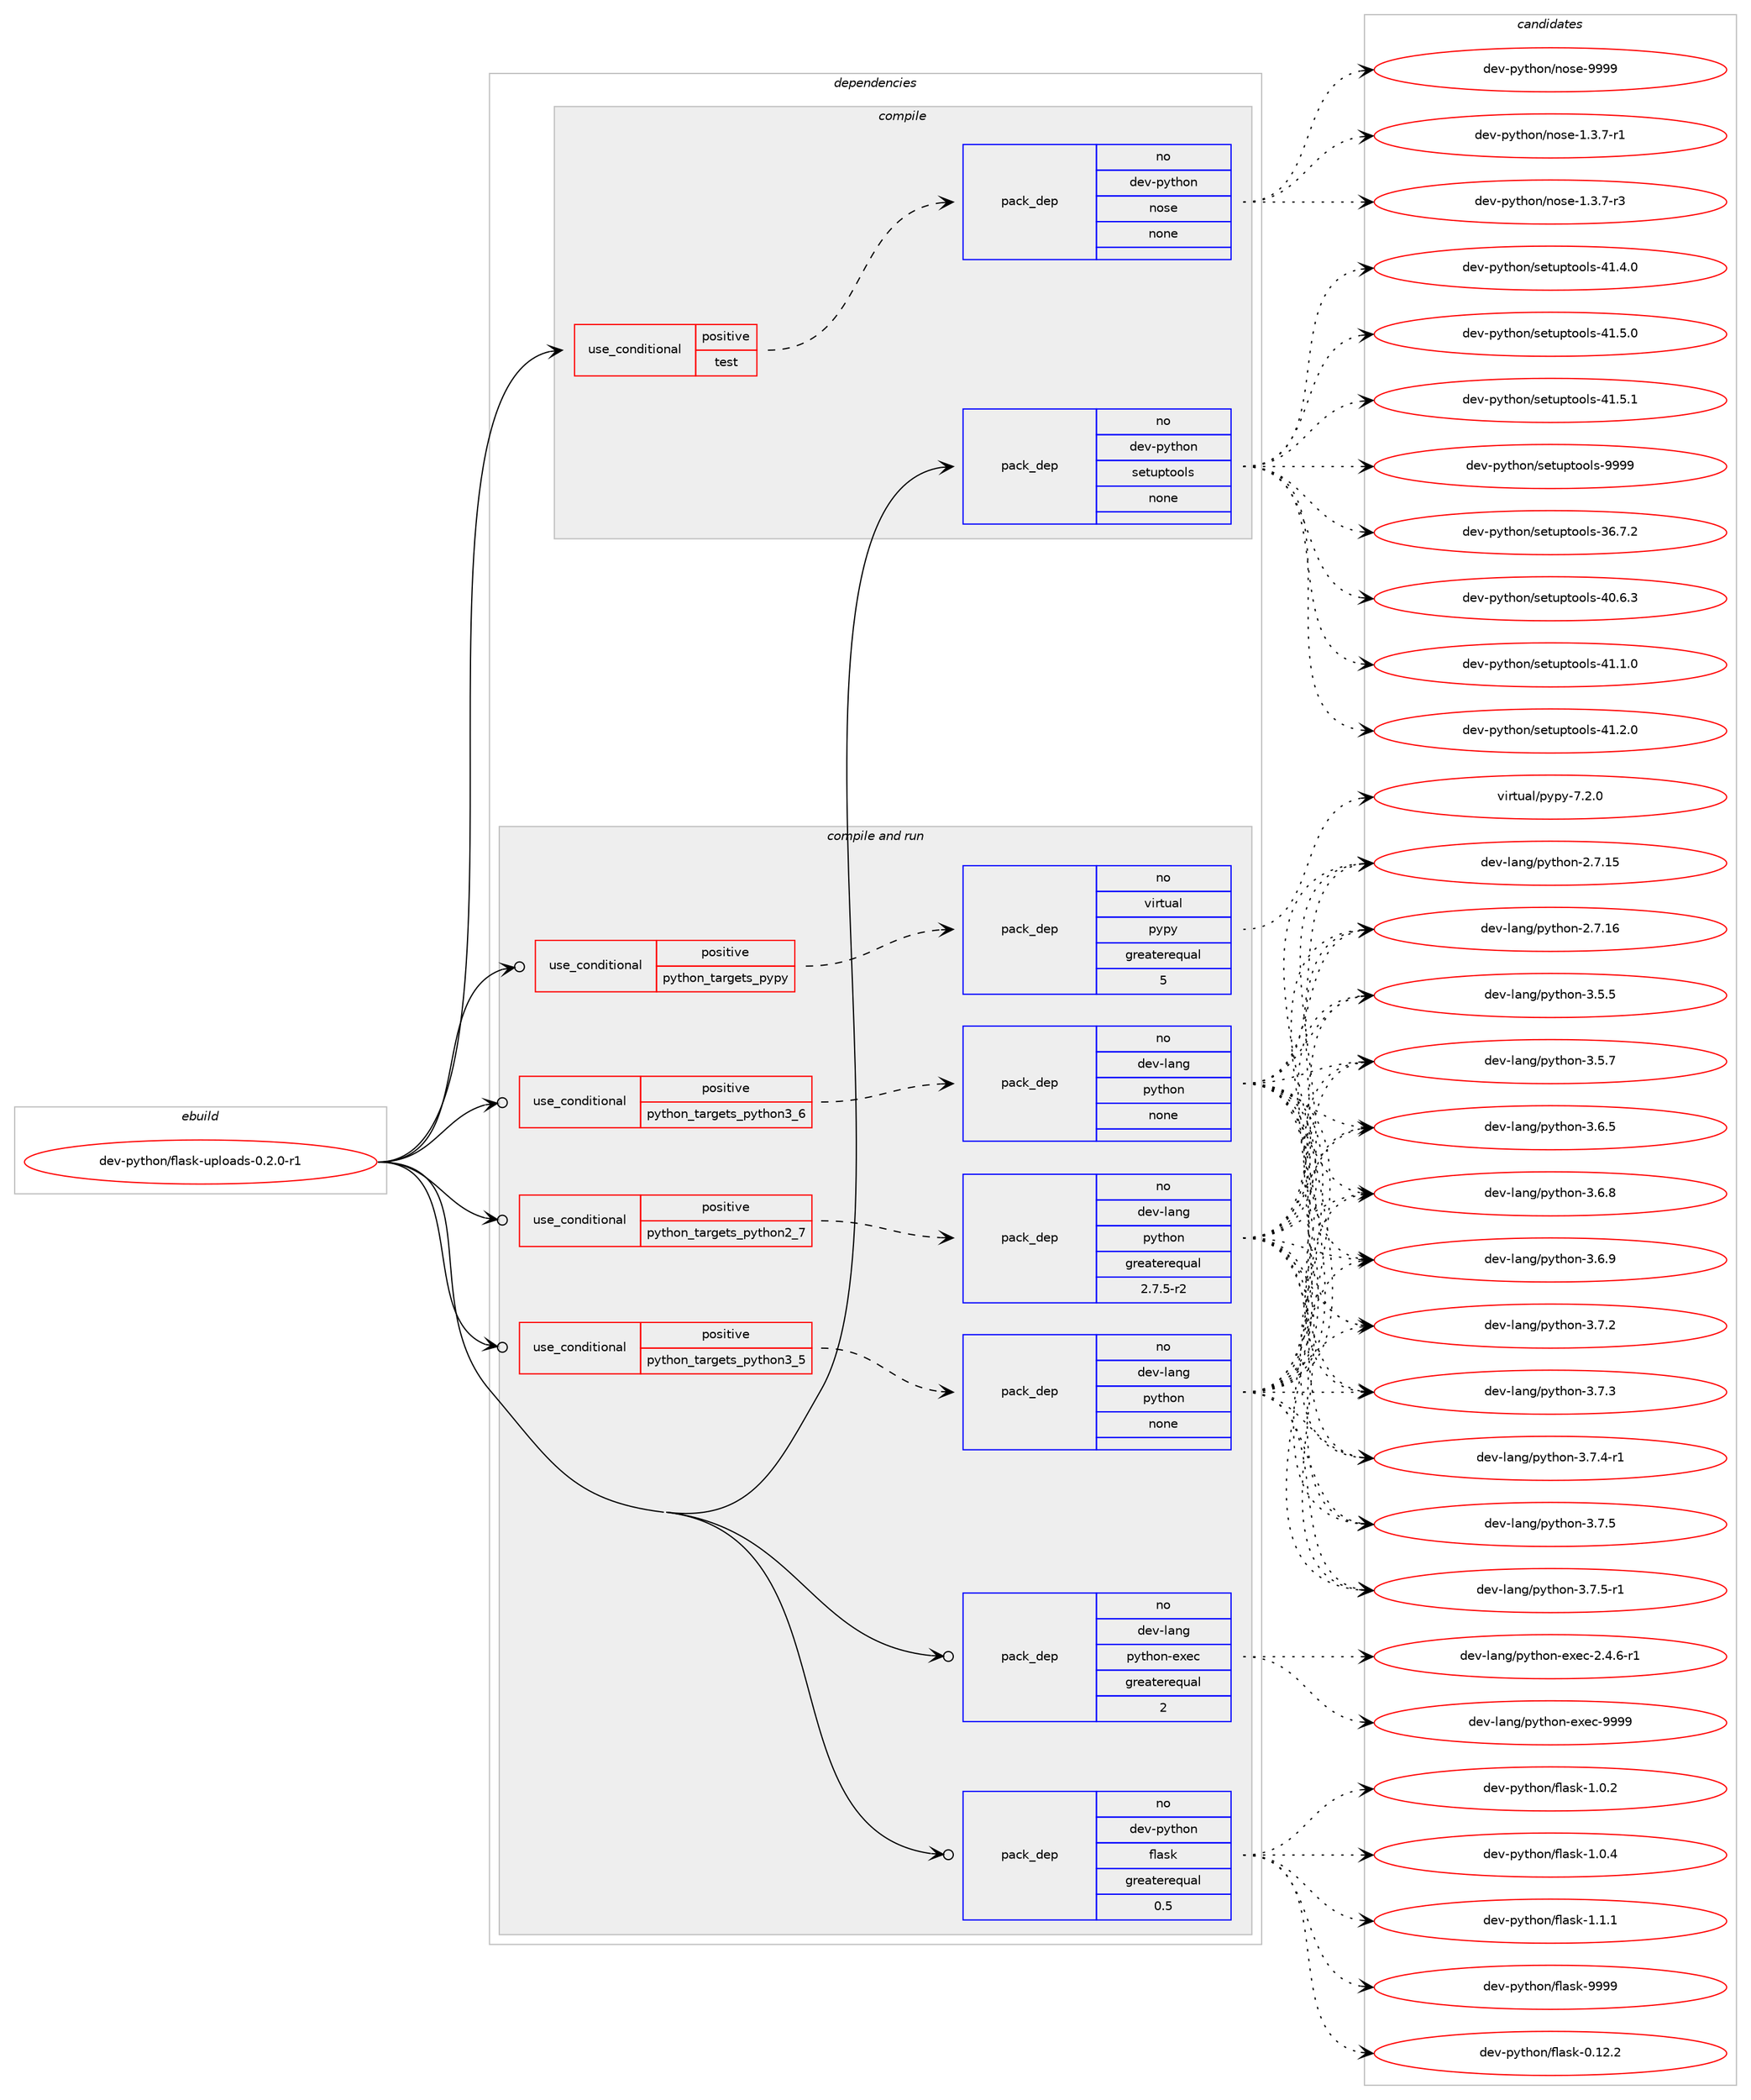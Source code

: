 digraph prolog {

# *************
# Graph options
# *************

newrank=true;
concentrate=true;
compound=true;
graph [rankdir=LR,fontname=Helvetica,fontsize=10,ranksep=1.5];#, ranksep=2.5, nodesep=0.2];
edge  [arrowhead=vee];
node  [fontname=Helvetica,fontsize=10];

# **********
# The ebuild
# **********

subgraph cluster_leftcol {
color=gray;
rank=same;
label=<<i>ebuild</i>>;
id [label="dev-python/flask-uploads-0.2.0-r1", color=red, width=4, href="../dev-python/flask-uploads-0.2.0-r1.svg"];
}

# ****************
# The dependencies
# ****************

subgraph cluster_midcol {
color=gray;
label=<<i>dependencies</i>>;
subgraph cluster_compile {
fillcolor="#eeeeee";
style=filled;
label=<<i>compile</i>>;
subgraph cond139669 {
dependency605561 [label=<<TABLE BORDER="0" CELLBORDER="1" CELLSPACING="0" CELLPADDING="4"><TR><TD ROWSPAN="3" CELLPADDING="10">use_conditional</TD></TR><TR><TD>positive</TD></TR><TR><TD>test</TD></TR></TABLE>>, shape=none, color=red];
subgraph pack454095 {
dependency605562 [label=<<TABLE BORDER="0" CELLBORDER="1" CELLSPACING="0" CELLPADDING="4" WIDTH="220"><TR><TD ROWSPAN="6" CELLPADDING="30">pack_dep</TD></TR><TR><TD WIDTH="110">no</TD></TR><TR><TD>dev-python</TD></TR><TR><TD>nose</TD></TR><TR><TD>none</TD></TR><TR><TD></TD></TR></TABLE>>, shape=none, color=blue];
}
dependency605561:e -> dependency605562:w [weight=20,style="dashed",arrowhead="vee"];
}
id:e -> dependency605561:w [weight=20,style="solid",arrowhead="vee"];
subgraph pack454096 {
dependency605563 [label=<<TABLE BORDER="0" CELLBORDER="1" CELLSPACING="0" CELLPADDING="4" WIDTH="220"><TR><TD ROWSPAN="6" CELLPADDING="30">pack_dep</TD></TR><TR><TD WIDTH="110">no</TD></TR><TR><TD>dev-python</TD></TR><TR><TD>setuptools</TD></TR><TR><TD>none</TD></TR><TR><TD></TD></TR></TABLE>>, shape=none, color=blue];
}
id:e -> dependency605563:w [weight=20,style="solid",arrowhead="vee"];
}
subgraph cluster_compileandrun {
fillcolor="#eeeeee";
style=filled;
label=<<i>compile and run</i>>;
subgraph cond139670 {
dependency605564 [label=<<TABLE BORDER="0" CELLBORDER="1" CELLSPACING="0" CELLPADDING="4"><TR><TD ROWSPAN="3" CELLPADDING="10">use_conditional</TD></TR><TR><TD>positive</TD></TR><TR><TD>python_targets_pypy</TD></TR></TABLE>>, shape=none, color=red];
subgraph pack454097 {
dependency605565 [label=<<TABLE BORDER="0" CELLBORDER="1" CELLSPACING="0" CELLPADDING="4" WIDTH="220"><TR><TD ROWSPAN="6" CELLPADDING="30">pack_dep</TD></TR><TR><TD WIDTH="110">no</TD></TR><TR><TD>virtual</TD></TR><TR><TD>pypy</TD></TR><TR><TD>greaterequal</TD></TR><TR><TD>5</TD></TR></TABLE>>, shape=none, color=blue];
}
dependency605564:e -> dependency605565:w [weight=20,style="dashed",arrowhead="vee"];
}
id:e -> dependency605564:w [weight=20,style="solid",arrowhead="odotvee"];
subgraph cond139671 {
dependency605566 [label=<<TABLE BORDER="0" CELLBORDER="1" CELLSPACING="0" CELLPADDING="4"><TR><TD ROWSPAN="3" CELLPADDING="10">use_conditional</TD></TR><TR><TD>positive</TD></TR><TR><TD>python_targets_python2_7</TD></TR></TABLE>>, shape=none, color=red];
subgraph pack454098 {
dependency605567 [label=<<TABLE BORDER="0" CELLBORDER="1" CELLSPACING="0" CELLPADDING="4" WIDTH="220"><TR><TD ROWSPAN="6" CELLPADDING="30">pack_dep</TD></TR><TR><TD WIDTH="110">no</TD></TR><TR><TD>dev-lang</TD></TR><TR><TD>python</TD></TR><TR><TD>greaterequal</TD></TR><TR><TD>2.7.5-r2</TD></TR></TABLE>>, shape=none, color=blue];
}
dependency605566:e -> dependency605567:w [weight=20,style="dashed",arrowhead="vee"];
}
id:e -> dependency605566:w [weight=20,style="solid",arrowhead="odotvee"];
subgraph cond139672 {
dependency605568 [label=<<TABLE BORDER="0" CELLBORDER="1" CELLSPACING="0" CELLPADDING="4"><TR><TD ROWSPAN="3" CELLPADDING="10">use_conditional</TD></TR><TR><TD>positive</TD></TR><TR><TD>python_targets_python3_5</TD></TR></TABLE>>, shape=none, color=red];
subgraph pack454099 {
dependency605569 [label=<<TABLE BORDER="0" CELLBORDER="1" CELLSPACING="0" CELLPADDING="4" WIDTH="220"><TR><TD ROWSPAN="6" CELLPADDING="30">pack_dep</TD></TR><TR><TD WIDTH="110">no</TD></TR><TR><TD>dev-lang</TD></TR><TR><TD>python</TD></TR><TR><TD>none</TD></TR><TR><TD></TD></TR></TABLE>>, shape=none, color=blue];
}
dependency605568:e -> dependency605569:w [weight=20,style="dashed",arrowhead="vee"];
}
id:e -> dependency605568:w [weight=20,style="solid",arrowhead="odotvee"];
subgraph cond139673 {
dependency605570 [label=<<TABLE BORDER="0" CELLBORDER="1" CELLSPACING="0" CELLPADDING="4"><TR><TD ROWSPAN="3" CELLPADDING="10">use_conditional</TD></TR><TR><TD>positive</TD></TR><TR><TD>python_targets_python3_6</TD></TR></TABLE>>, shape=none, color=red];
subgraph pack454100 {
dependency605571 [label=<<TABLE BORDER="0" CELLBORDER="1" CELLSPACING="0" CELLPADDING="4" WIDTH="220"><TR><TD ROWSPAN="6" CELLPADDING="30">pack_dep</TD></TR><TR><TD WIDTH="110">no</TD></TR><TR><TD>dev-lang</TD></TR><TR><TD>python</TD></TR><TR><TD>none</TD></TR><TR><TD></TD></TR></TABLE>>, shape=none, color=blue];
}
dependency605570:e -> dependency605571:w [weight=20,style="dashed",arrowhead="vee"];
}
id:e -> dependency605570:w [weight=20,style="solid",arrowhead="odotvee"];
subgraph pack454101 {
dependency605572 [label=<<TABLE BORDER="0" CELLBORDER="1" CELLSPACING="0" CELLPADDING="4" WIDTH="220"><TR><TD ROWSPAN="6" CELLPADDING="30">pack_dep</TD></TR><TR><TD WIDTH="110">no</TD></TR><TR><TD>dev-lang</TD></TR><TR><TD>python-exec</TD></TR><TR><TD>greaterequal</TD></TR><TR><TD>2</TD></TR></TABLE>>, shape=none, color=blue];
}
id:e -> dependency605572:w [weight=20,style="solid",arrowhead="odotvee"];
subgraph pack454102 {
dependency605573 [label=<<TABLE BORDER="0" CELLBORDER="1" CELLSPACING="0" CELLPADDING="4" WIDTH="220"><TR><TD ROWSPAN="6" CELLPADDING="30">pack_dep</TD></TR><TR><TD WIDTH="110">no</TD></TR><TR><TD>dev-python</TD></TR><TR><TD>flask</TD></TR><TR><TD>greaterequal</TD></TR><TR><TD>0.5</TD></TR></TABLE>>, shape=none, color=blue];
}
id:e -> dependency605573:w [weight=20,style="solid",arrowhead="odotvee"];
}
subgraph cluster_run {
fillcolor="#eeeeee";
style=filled;
label=<<i>run</i>>;
}
}

# **************
# The candidates
# **************

subgraph cluster_choices {
rank=same;
color=gray;
label=<<i>candidates</i>>;

subgraph choice454095 {
color=black;
nodesep=1;
choice10010111845112121116104111110471101111151014549465146554511449 [label="dev-python/nose-1.3.7-r1", color=red, width=4,href="../dev-python/nose-1.3.7-r1.svg"];
choice10010111845112121116104111110471101111151014549465146554511451 [label="dev-python/nose-1.3.7-r3", color=red, width=4,href="../dev-python/nose-1.3.7-r3.svg"];
choice10010111845112121116104111110471101111151014557575757 [label="dev-python/nose-9999", color=red, width=4,href="../dev-python/nose-9999.svg"];
dependency605562:e -> choice10010111845112121116104111110471101111151014549465146554511449:w [style=dotted,weight="100"];
dependency605562:e -> choice10010111845112121116104111110471101111151014549465146554511451:w [style=dotted,weight="100"];
dependency605562:e -> choice10010111845112121116104111110471101111151014557575757:w [style=dotted,weight="100"];
}
subgraph choice454096 {
color=black;
nodesep=1;
choice100101118451121211161041111104711510111611711211611111110811545515446554650 [label="dev-python/setuptools-36.7.2", color=red, width=4,href="../dev-python/setuptools-36.7.2.svg"];
choice100101118451121211161041111104711510111611711211611111110811545524846544651 [label="dev-python/setuptools-40.6.3", color=red, width=4,href="../dev-python/setuptools-40.6.3.svg"];
choice100101118451121211161041111104711510111611711211611111110811545524946494648 [label="dev-python/setuptools-41.1.0", color=red, width=4,href="../dev-python/setuptools-41.1.0.svg"];
choice100101118451121211161041111104711510111611711211611111110811545524946504648 [label="dev-python/setuptools-41.2.0", color=red, width=4,href="../dev-python/setuptools-41.2.0.svg"];
choice100101118451121211161041111104711510111611711211611111110811545524946524648 [label="dev-python/setuptools-41.4.0", color=red, width=4,href="../dev-python/setuptools-41.4.0.svg"];
choice100101118451121211161041111104711510111611711211611111110811545524946534648 [label="dev-python/setuptools-41.5.0", color=red, width=4,href="../dev-python/setuptools-41.5.0.svg"];
choice100101118451121211161041111104711510111611711211611111110811545524946534649 [label="dev-python/setuptools-41.5.1", color=red, width=4,href="../dev-python/setuptools-41.5.1.svg"];
choice10010111845112121116104111110471151011161171121161111111081154557575757 [label="dev-python/setuptools-9999", color=red, width=4,href="../dev-python/setuptools-9999.svg"];
dependency605563:e -> choice100101118451121211161041111104711510111611711211611111110811545515446554650:w [style=dotted,weight="100"];
dependency605563:e -> choice100101118451121211161041111104711510111611711211611111110811545524846544651:w [style=dotted,weight="100"];
dependency605563:e -> choice100101118451121211161041111104711510111611711211611111110811545524946494648:w [style=dotted,weight="100"];
dependency605563:e -> choice100101118451121211161041111104711510111611711211611111110811545524946504648:w [style=dotted,weight="100"];
dependency605563:e -> choice100101118451121211161041111104711510111611711211611111110811545524946524648:w [style=dotted,weight="100"];
dependency605563:e -> choice100101118451121211161041111104711510111611711211611111110811545524946534648:w [style=dotted,weight="100"];
dependency605563:e -> choice100101118451121211161041111104711510111611711211611111110811545524946534649:w [style=dotted,weight="100"];
dependency605563:e -> choice10010111845112121116104111110471151011161171121161111111081154557575757:w [style=dotted,weight="100"];
}
subgraph choice454097 {
color=black;
nodesep=1;
choice1181051141161179710847112121112121455546504648 [label="virtual/pypy-7.2.0", color=red, width=4,href="../virtual/pypy-7.2.0.svg"];
dependency605565:e -> choice1181051141161179710847112121112121455546504648:w [style=dotted,weight="100"];
}
subgraph choice454098 {
color=black;
nodesep=1;
choice10010111845108971101034711212111610411111045504655464953 [label="dev-lang/python-2.7.15", color=red, width=4,href="../dev-lang/python-2.7.15.svg"];
choice10010111845108971101034711212111610411111045504655464954 [label="dev-lang/python-2.7.16", color=red, width=4,href="../dev-lang/python-2.7.16.svg"];
choice100101118451089711010347112121116104111110455146534653 [label="dev-lang/python-3.5.5", color=red, width=4,href="../dev-lang/python-3.5.5.svg"];
choice100101118451089711010347112121116104111110455146534655 [label="dev-lang/python-3.5.7", color=red, width=4,href="../dev-lang/python-3.5.7.svg"];
choice100101118451089711010347112121116104111110455146544653 [label="dev-lang/python-3.6.5", color=red, width=4,href="../dev-lang/python-3.6.5.svg"];
choice100101118451089711010347112121116104111110455146544656 [label="dev-lang/python-3.6.8", color=red, width=4,href="../dev-lang/python-3.6.8.svg"];
choice100101118451089711010347112121116104111110455146544657 [label="dev-lang/python-3.6.9", color=red, width=4,href="../dev-lang/python-3.6.9.svg"];
choice100101118451089711010347112121116104111110455146554650 [label="dev-lang/python-3.7.2", color=red, width=4,href="../dev-lang/python-3.7.2.svg"];
choice100101118451089711010347112121116104111110455146554651 [label="dev-lang/python-3.7.3", color=red, width=4,href="../dev-lang/python-3.7.3.svg"];
choice1001011184510897110103471121211161041111104551465546524511449 [label="dev-lang/python-3.7.4-r1", color=red, width=4,href="../dev-lang/python-3.7.4-r1.svg"];
choice100101118451089711010347112121116104111110455146554653 [label="dev-lang/python-3.7.5", color=red, width=4,href="../dev-lang/python-3.7.5.svg"];
choice1001011184510897110103471121211161041111104551465546534511449 [label="dev-lang/python-3.7.5-r1", color=red, width=4,href="../dev-lang/python-3.7.5-r1.svg"];
dependency605567:e -> choice10010111845108971101034711212111610411111045504655464953:w [style=dotted,weight="100"];
dependency605567:e -> choice10010111845108971101034711212111610411111045504655464954:w [style=dotted,weight="100"];
dependency605567:e -> choice100101118451089711010347112121116104111110455146534653:w [style=dotted,weight="100"];
dependency605567:e -> choice100101118451089711010347112121116104111110455146534655:w [style=dotted,weight="100"];
dependency605567:e -> choice100101118451089711010347112121116104111110455146544653:w [style=dotted,weight="100"];
dependency605567:e -> choice100101118451089711010347112121116104111110455146544656:w [style=dotted,weight="100"];
dependency605567:e -> choice100101118451089711010347112121116104111110455146544657:w [style=dotted,weight="100"];
dependency605567:e -> choice100101118451089711010347112121116104111110455146554650:w [style=dotted,weight="100"];
dependency605567:e -> choice100101118451089711010347112121116104111110455146554651:w [style=dotted,weight="100"];
dependency605567:e -> choice1001011184510897110103471121211161041111104551465546524511449:w [style=dotted,weight="100"];
dependency605567:e -> choice100101118451089711010347112121116104111110455146554653:w [style=dotted,weight="100"];
dependency605567:e -> choice1001011184510897110103471121211161041111104551465546534511449:w [style=dotted,weight="100"];
}
subgraph choice454099 {
color=black;
nodesep=1;
choice10010111845108971101034711212111610411111045504655464953 [label="dev-lang/python-2.7.15", color=red, width=4,href="../dev-lang/python-2.7.15.svg"];
choice10010111845108971101034711212111610411111045504655464954 [label="dev-lang/python-2.7.16", color=red, width=4,href="../dev-lang/python-2.7.16.svg"];
choice100101118451089711010347112121116104111110455146534653 [label="dev-lang/python-3.5.5", color=red, width=4,href="../dev-lang/python-3.5.5.svg"];
choice100101118451089711010347112121116104111110455146534655 [label="dev-lang/python-3.5.7", color=red, width=4,href="../dev-lang/python-3.5.7.svg"];
choice100101118451089711010347112121116104111110455146544653 [label="dev-lang/python-3.6.5", color=red, width=4,href="../dev-lang/python-3.6.5.svg"];
choice100101118451089711010347112121116104111110455146544656 [label="dev-lang/python-3.6.8", color=red, width=4,href="../dev-lang/python-3.6.8.svg"];
choice100101118451089711010347112121116104111110455146544657 [label="dev-lang/python-3.6.9", color=red, width=4,href="../dev-lang/python-3.6.9.svg"];
choice100101118451089711010347112121116104111110455146554650 [label="dev-lang/python-3.7.2", color=red, width=4,href="../dev-lang/python-3.7.2.svg"];
choice100101118451089711010347112121116104111110455146554651 [label="dev-lang/python-3.7.3", color=red, width=4,href="../dev-lang/python-3.7.3.svg"];
choice1001011184510897110103471121211161041111104551465546524511449 [label="dev-lang/python-3.7.4-r1", color=red, width=4,href="../dev-lang/python-3.7.4-r1.svg"];
choice100101118451089711010347112121116104111110455146554653 [label="dev-lang/python-3.7.5", color=red, width=4,href="../dev-lang/python-3.7.5.svg"];
choice1001011184510897110103471121211161041111104551465546534511449 [label="dev-lang/python-3.7.5-r1", color=red, width=4,href="../dev-lang/python-3.7.5-r1.svg"];
dependency605569:e -> choice10010111845108971101034711212111610411111045504655464953:w [style=dotted,weight="100"];
dependency605569:e -> choice10010111845108971101034711212111610411111045504655464954:w [style=dotted,weight="100"];
dependency605569:e -> choice100101118451089711010347112121116104111110455146534653:w [style=dotted,weight="100"];
dependency605569:e -> choice100101118451089711010347112121116104111110455146534655:w [style=dotted,weight="100"];
dependency605569:e -> choice100101118451089711010347112121116104111110455146544653:w [style=dotted,weight="100"];
dependency605569:e -> choice100101118451089711010347112121116104111110455146544656:w [style=dotted,weight="100"];
dependency605569:e -> choice100101118451089711010347112121116104111110455146544657:w [style=dotted,weight="100"];
dependency605569:e -> choice100101118451089711010347112121116104111110455146554650:w [style=dotted,weight="100"];
dependency605569:e -> choice100101118451089711010347112121116104111110455146554651:w [style=dotted,weight="100"];
dependency605569:e -> choice1001011184510897110103471121211161041111104551465546524511449:w [style=dotted,weight="100"];
dependency605569:e -> choice100101118451089711010347112121116104111110455146554653:w [style=dotted,weight="100"];
dependency605569:e -> choice1001011184510897110103471121211161041111104551465546534511449:w [style=dotted,weight="100"];
}
subgraph choice454100 {
color=black;
nodesep=1;
choice10010111845108971101034711212111610411111045504655464953 [label="dev-lang/python-2.7.15", color=red, width=4,href="../dev-lang/python-2.7.15.svg"];
choice10010111845108971101034711212111610411111045504655464954 [label="dev-lang/python-2.7.16", color=red, width=4,href="../dev-lang/python-2.7.16.svg"];
choice100101118451089711010347112121116104111110455146534653 [label="dev-lang/python-3.5.5", color=red, width=4,href="../dev-lang/python-3.5.5.svg"];
choice100101118451089711010347112121116104111110455146534655 [label="dev-lang/python-3.5.7", color=red, width=4,href="../dev-lang/python-3.5.7.svg"];
choice100101118451089711010347112121116104111110455146544653 [label="dev-lang/python-3.6.5", color=red, width=4,href="../dev-lang/python-3.6.5.svg"];
choice100101118451089711010347112121116104111110455146544656 [label="dev-lang/python-3.6.8", color=red, width=4,href="../dev-lang/python-3.6.8.svg"];
choice100101118451089711010347112121116104111110455146544657 [label="dev-lang/python-3.6.9", color=red, width=4,href="../dev-lang/python-3.6.9.svg"];
choice100101118451089711010347112121116104111110455146554650 [label="dev-lang/python-3.7.2", color=red, width=4,href="../dev-lang/python-3.7.2.svg"];
choice100101118451089711010347112121116104111110455146554651 [label="dev-lang/python-3.7.3", color=red, width=4,href="../dev-lang/python-3.7.3.svg"];
choice1001011184510897110103471121211161041111104551465546524511449 [label="dev-lang/python-3.7.4-r1", color=red, width=4,href="../dev-lang/python-3.7.4-r1.svg"];
choice100101118451089711010347112121116104111110455146554653 [label="dev-lang/python-3.7.5", color=red, width=4,href="../dev-lang/python-3.7.5.svg"];
choice1001011184510897110103471121211161041111104551465546534511449 [label="dev-lang/python-3.7.5-r1", color=red, width=4,href="../dev-lang/python-3.7.5-r1.svg"];
dependency605571:e -> choice10010111845108971101034711212111610411111045504655464953:w [style=dotted,weight="100"];
dependency605571:e -> choice10010111845108971101034711212111610411111045504655464954:w [style=dotted,weight="100"];
dependency605571:e -> choice100101118451089711010347112121116104111110455146534653:w [style=dotted,weight="100"];
dependency605571:e -> choice100101118451089711010347112121116104111110455146534655:w [style=dotted,weight="100"];
dependency605571:e -> choice100101118451089711010347112121116104111110455146544653:w [style=dotted,weight="100"];
dependency605571:e -> choice100101118451089711010347112121116104111110455146544656:w [style=dotted,weight="100"];
dependency605571:e -> choice100101118451089711010347112121116104111110455146544657:w [style=dotted,weight="100"];
dependency605571:e -> choice100101118451089711010347112121116104111110455146554650:w [style=dotted,weight="100"];
dependency605571:e -> choice100101118451089711010347112121116104111110455146554651:w [style=dotted,weight="100"];
dependency605571:e -> choice1001011184510897110103471121211161041111104551465546524511449:w [style=dotted,weight="100"];
dependency605571:e -> choice100101118451089711010347112121116104111110455146554653:w [style=dotted,weight="100"];
dependency605571:e -> choice1001011184510897110103471121211161041111104551465546534511449:w [style=dotted,weight="100"];
}
subgraph choice454101 {
color=black;
nodesep=1;
choice10010111845108971101034711212111610411111045101120101994550465246544511449 [label="dev-lang/python-exec-2.4.6-r1", color=red, width=4,href="../dev-lang/python-exec-2.4.6-r1.svg"];
choice10010111845108971101034711212111610411111045101120101994557575757 [label="dev-lang/python-exec-9999", color=red, width=4,href="../dev-lang/python-exec-9999.svg"];
dependency605572:e -> choice10010111845108971101034711212111610411111045101120101994550465246544511449:w [style=dotted,weight="100"];
dependency605572:e -> choice10010111845108971101034711212111610411111045101120101994557575757:w [style=dotted,weight="100"];
}
subgraph choice454102 {
color=black;
nodesep=1;
choice10010111845112121116104111110471021089711510745484649504650 [label="dev-python/flask-0.12.2", color=red, width=4,href="../dev-python/flask-0.12.2.svg"];
choice100101118451121211161041111104710210897115107454946484650 [label="dev-python/flask-1.0.2", color=red, width=4,href="../dev-python/flask-1.0.2.svg"];
choice100101118451121211161041111104710210897115107454946484652 [label="dev-python/flask-1.0.4", color=red, width=4,href="../dev-python/flask-1.0.4.svg"];
choice100101118451121211161041111104710210897115107454946494649 [label="dev-python/flask-1.1.1", color=red, width=4,href="../dev-python/flask-1.1.1.svg"];
choice1001011184511212111610411111047102108971151074557575757 [label="dev-python/flask-9999", color=red, width=4,href="../dev-python/flask-9999.svg"];
dependency605573:e -> choice10010111845112121116104111110471021089711510745484649504650:w [style=dotted,weight="100"];
dependency605573:e -> choice100101118451121211161041111104710210897115107454946484650:w [style=dotted,weight="100"];
dependency605573:e -> choice100101118451121211161041111104710210897115107454946484652:w [style=dotted,weight="100"];
dependency605573:e -> choice100101118451121211161041111104710210897115107454946494649:w [style=dotted,weight="100"];
dependency605573:e -> choice1001011184511212111610411111047102108971151074557575757:w [style=dotted,weight="100"];
}
}

}
